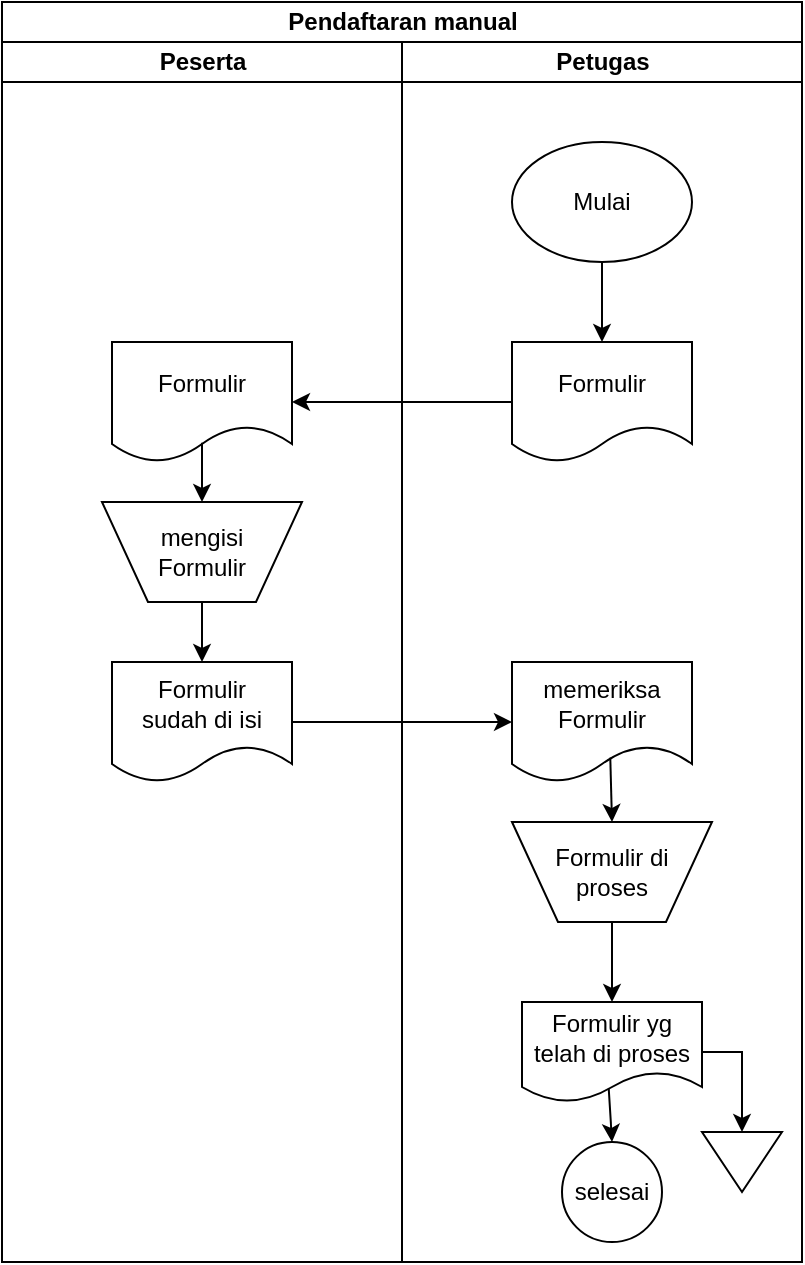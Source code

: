 <mxfile version="24.7.7">
  <diagram name="Page-1" id="mYbzPxiFIjTHH43S3c0c">
    <mxGraphModel dx="954" dy="592" grid="1" gridSize="10" guides="1" tooltips="1" connect="1" arrows="1" fold="1" page="1" pageScale="1" pageWidth="850" pageHeight="1100" math="0" shadow="0">
      <root>
        <mxCell id="0" />
        <mxCell id="1" parent="0" />
        <mxCell id="z5kc3yUxlEGWvgqWlMP4-1" value="Pendaftaran manual" style="swimlane;childLayout=stackLayout;resizeParent=1;resizeParentMax=0;startSize=20;html=1;" vertex="1" parent="1">
          <mxGeometry x="240.0" y="70" width="400" height="630" as="geometry" />
        </mxCell>
        <mxCell id="z5kc3yUxlEGWvgqWlMP4-2" value="Peserta" style="swimlane;startSize=20;html=1;" vertex="1" parent="z5kc3yUxlEGWvgqWlMP4-1">
          <mxGeometry y="20" width="200" height="610" as="geometry" />
        </mxCell>
        <mxCell id="z5kc3yUxlEGWvgqWlMP4-6" value="Formulir" style="shape=document;whiteSpace=wrap;html=1;boundedLbl=1;" vertex="1" parent="z5kc3yUxlEGWvgqWlMP4-2">
          <mxGeometry x="55.0" y="150" width="90" height="60" as="geometry" />
        </mxCell>
        <mxCell id="z5kc3yUxlEGWvgqWlMP4-10" value="mengisi&lt;div&gt;Formulir&lt;/div&gt;" style="verticalLabelPosition=middle;verticalAlign=middle;html=1;shape=trapezoid;perimeter=trapezoidPerimeter;whiteSpace=wrap;size=0.23;arcSize=10;flipV=1;labelPosition=center;align=center;" vertex="1" parent="z5kc3yUxlEGWvgqWlMP4-2">
          <mxGeometry x="50" y="230" width="100" height="50" as="geometry" />
        </mxCell>
        <mxCell id="z5kc3yUxlEGWvgqWlMP4-8" value="&lt;div&gt;&lt;span style=&quot;background-color: initial;&quot;&gt;Formulir&lt;/span&gt;&lt;br&gt;&lt;/div&gt;&lt;div&gt;&lt;span style=&quot;background-color: initial;&quot;&gt;sudah di isi&lt;/span&gt;&lt;/div&gt;" style="shape=document;whiteSpace=wrap;html=1;boundedLbl=1;" vertex="1" parent="z5kc3yUxlEGWvgqWlMP4-2">
          <mxGeometry x="55.0" y="310" width="90" height="60" as="geometry" />
        </mxCell>
        <mxCell id="z5kc3yUxlEGWvgqWlMP4-22" value="" style="endArrow=classic;html=1;rounded=0;entryX=0.5;entryY=0;entryDx=0;entryDy=0;exitX=0.5;exitY=0.839;exitDx=0;exitDy=0;exitPerimeter=0;" edge="1" parent="z5kc3yUxlEGWvgqWlMP4-2" source="z5kc3yUxlEGWvgqWlMP4-6" target="z5kc3yUxlEGWvgqWlMP4-10">
          <mxGeometry width="50" height="50" relative="1" as="geometry">
            <mxPoint x="265" y="190" as="sourcePoint" />
            <mxPoint x="155" y="190" as="targetPoint" />
          </mxGeometry>
        </mxCell>
        <mxCell id="z5kc3yUxlEGWvgqWlMP4-23" value="" style="endArrow=classic;html=1;rounded=0;entryX=0.5;entryY=0;entryDx=0;entryDy=0;exitX=0.5;exitY=1;exitDx=0;exitDy=0;" edge="1" parent="z5kc3yUxlEGWvgqWlMP4-2" source="z5kc3yUxlEGWvgqWlMP4-10" target="z5kc3yUxlEGWvgqWlMP4-8">
          <mxGeometry width="50" height="50" relative="1" as="geometry">
            <mxPoint x="110" y="210" as="sourcePoint" />
            <mxPoint x="110" y="260" as="targetPoint" />
          </mxGeometry>
        </mxCell>
        <mxCell id="z5kc3yUxlEGWvgqWlMP4-3" value="Petugas" style="swimlane;startSize=20;html=1;" vertex="1" parent="z5kc3yUxlEGWvgqWlMP4-1">
          <mxGeometry x="200" y="20" width="200" height="610" as="geometry" />
        </mxCell>
        <mxCell id="z5kc3yUxlEGWvgqWlMP4-7" value="Formulir" style="shape=document;whiteSpace=wrap;html=1;boundedLbl=1;" vertex="1" parent="z5kc3yUxlEGWvgqWlMP4-3">
          <mxGeometry x="55.0" y="150" width="90" height="60" as="geometry" />
        </mxCell>
        <mxCell id="z5kc3yUxlEGWvgqWlMP4-5" value="Mulai" style="ellipse;whiteSpace=wrap;html=1;" vertex="1" parent="z5kc3yUxlEGWvgqWlMP4-3">
          <mxGeometry x="55" y="50" width="90" height="60" as="geometry" />
        </mxCell>
        <mxCell id="z5kc3yUxlEGWvgqWlMP4-9" value="memeriksa&lt;div&gt;Formulir&lt;/div&gt;" style="shape=document;whiteSpace=wrap;html=1;boundedLbl=1;" vertex="1" parent="z5kc3yUxlEGWvgqWlMP4-3">
          <mxGeometry x="55.0" y="310" width="90" height="60" as="geometry" />
        </mxCell>
        <mxCell id="z5kc3yUxlEGWvgqWlMP4-11" value="Formulir&amp;nbsp;&lt;span style=&quot;background-color: initial;&quot;&gt;di&lt;/span&gt;&lt;div&gt;proses&lt;/div&gt;" style="verticalLabelPosition=middle;verticalAlign=middle;html=1;shape=trapezoid;perimeter=trapezoidPerimeter;whiteSpace=wrap;size=0.23;arcSize=10;flipV=1;labelPosition=center;align=center;" vertex="1" parent="z5kc3yUxlEGWvgqWlMP4-3">
          <mxGeometry x="55" y="390" width="100" height="50" as="geometry" />
        </mxCell>
        <mxCell id="z5kc3yUxlEGWvgqWlMP4-20" value="" style="endArrow=classic;html=1;rounded=0;exitX=0.5;exitY=1;exitDx=0;exitDy=0;" edge="1" parent="z5kc3yUxlEGWvgqWlMP4-3" source="z5kc3yUxlEGWvgqWlMP4-5" target="z5kc3yUxlEGWvgqWlMP4-7">
          <mxGeometry width="50" height="50" relative="1" as="geometry">
            <mxPoint x="140.0" y="300" as="sourcePoint" />
            <mxPoint x="190.0" y="250" as="targetPoint" />
          </mxGeometry>
        </mxCell>
        <mxCell id="z5kc3yUxlEGWvgqWlMP4-26" value="" style="endArrow=classic;html=1;rounded=0;exitX=0.546;exitY=0.797;exitDx=0;exitDy=0;exitPerimeter=0;entryX=0.5;entryY=0;entryDx=0;entryDy=0;" edge="1" parent="z5kc3yUxlEGWvgqWlMP4-3" source="z5kc3yUxlEGWvgqWlMP4-9" target="z5kc3yUxlEGWvgqWlMP4-11">
          <mxGeometry width="50" height="50" relative="1" as="geometry">
            <mxPoint x="140.0" y="550" as="sourcePoint" />
            <mxPoint x="190.0" y="500" as="targetPoint" />
          </mxGeometry>
        </mxCell>
        <mxCell id="z5kc3yUxlEGWvgqWlMP4-35" value="Formulir yg&lt;div&gt;telah di proses&lt;/div&gt;" style="shape=document;whiteSpace=wrap;html=1;boundedLbl=1;" vertex="1" parent="z5kc3yUxlEGWvgqWlMP4-3">
          <mxGeometry x="60" y="480" width="90" height="50" as="geometry" />
        </mxCell>
        <mxCell id="z5kc3yUxlEGWvgqWlMP4-39" value="selesai" style="ellipse;whiteSpace=wrap;html=1;aspect=fixed;" vertex="1" parent="z5kc3yUxlEGWvgqWlMP4-3">
          <mxGeometry x="80" y="550" width="50" height="50" as="geometry" />
        </mxCell>
        <mxCell id="z5kc3yUxlEGWvgqWlMP4-43" value="" style="endArrow=classic;html=1;rounded=0;exitX=0.5;exitY=1;exitDx=0;exitDy=0;" edge="1" parent="z5kc3yUxlEGWvgqWlMP4-3" source="z5kc3yUxlEGWvgqWlMP4-11" target="z5kc3yUxlEGWvgqWlMP4-35">
          <mxGeometry width="50" height="50" relative="1" as="geometry">
            <mxPoint x="120.0" y="490" as="sourcePoint" />
            <mxPoint x="170.0" y="440" as="targetPoint" />
          </mxGeometry>
        </mxCell>
        <mxCell id="z5kc3yUxlEGWvgqWlMP4-44" value="" style="endArrow=classic;html=1;rounded=0;exitX=0.482;exitY=0.868;exitDx=0;exitDy=0;entryX=0.5;entryY=0;entryDx=0;entryDy=0;exitPerimeter=0;" edge="1" parent="z5kc3yUxlEGWvgqWlMP4-3" source="z5kc3yUxlEGWvgqWlMP4-35" target="z5kc3yUxlEGWvgqWlMP4-39">
          <mxGeometry width="50" height="50" relative="1" as="geometry">
            <mxPoint x="115" y="495" as="sourcePoint" />
            <mxPoint x="115" y="530" as="targetPoint" />
          </mxGeometry>
        </mxCell>
        <mxCell id="z5kc3yUxlEGWvgqWlMP4-45" value="" style="triangle;whiteSpace=wrap;html=1;rotation=90;" vertex="1" parent="z5kc3yUxlEGWvgqWlMP4-3">
          <mxGeometry x="155.0" y="540" width="30" height="40" as="geometry" />
        </mxCell>
        <mxCell id="z5kc3yUxlEGWvgqWlMP4-40" value="" style="endArrow=classic;html=1;rounded=0;exitX=1;exitY=0.5;exitDx=0;exitDy=0;entryX=0;entryY=0.5;entryDx=0;entryDy=0;" edge="1" parent="z5kc3yUxlEGWvgqWlMP4-3" source="z5kc3yUxlEGWvgqWlMP4-35" target="z5kc3yUxlEGWvgqWlMP4-45">
          <mxGeometry width="50" height="50" relative="1" as="geometry">
            <mxPoint x="120.0" y="490" as="sourcePoint" />
            <mxPoint x="170.0" y="590" as="targetPoint" />
            <Array as="points">
              <mxPoint x="170.0" y="505" />
            </Array>
          </mxGeometry>
        </mxCell>
        <mxCell id="z5kc3yUxlEGWvgqWlMP4-21" value="" style="endArrow=classic;html=1;rounded=0;exitX=0;exitY=0.5;exitDx=0;exitDy=0;entryX=1;entryY=0.5;entryDx=0;entryDy=0;" edge="1" parent="z5kc3yUxlEGWvgqWlMP4-1" source="z5kc3yUxlEGWvgqWlMP4-7" target="z5kc3yUxlEGWvgqWlMP4-6">
          <mxGeometry width="50" height="50" relative="1" as="geometry">
            <mxPoint x="310" y="140" as="sourcePoint" />
            <mxPoint x="310" y="180" as="targetPoint" />
          </mxGeometry>
        </mxCell>
        <mxCell id="z5kc3yUxlEGWvgqWlMP4-24" value="" style="endArrow=classic;html=1;rounded=0;exitX=1;exitY=0.5;exitDx=0;exitDy=0;entryX=0;entryY=0.5;entryDx=0;entryDy=0;" edge="1" parent="z5kc3yUxlEGWvgqWlMP4-1" source="z5kc3yUxlEGWvgqWlMP4-8" target="z5kc3yUxlEGWvgqWlMP4-9">
          <mxGeometry width="50" height="50" relative="1" as="geometry">
            <mxPoint x="110" y="330" as="sourcePoint" />
            <mxPoint x="250.0" y="400" as="targetPoint" />
          </mxGeometry>
        </mxCell>
      </root>
    </mxGraphModel>
  </diagram>
</mxfile>
